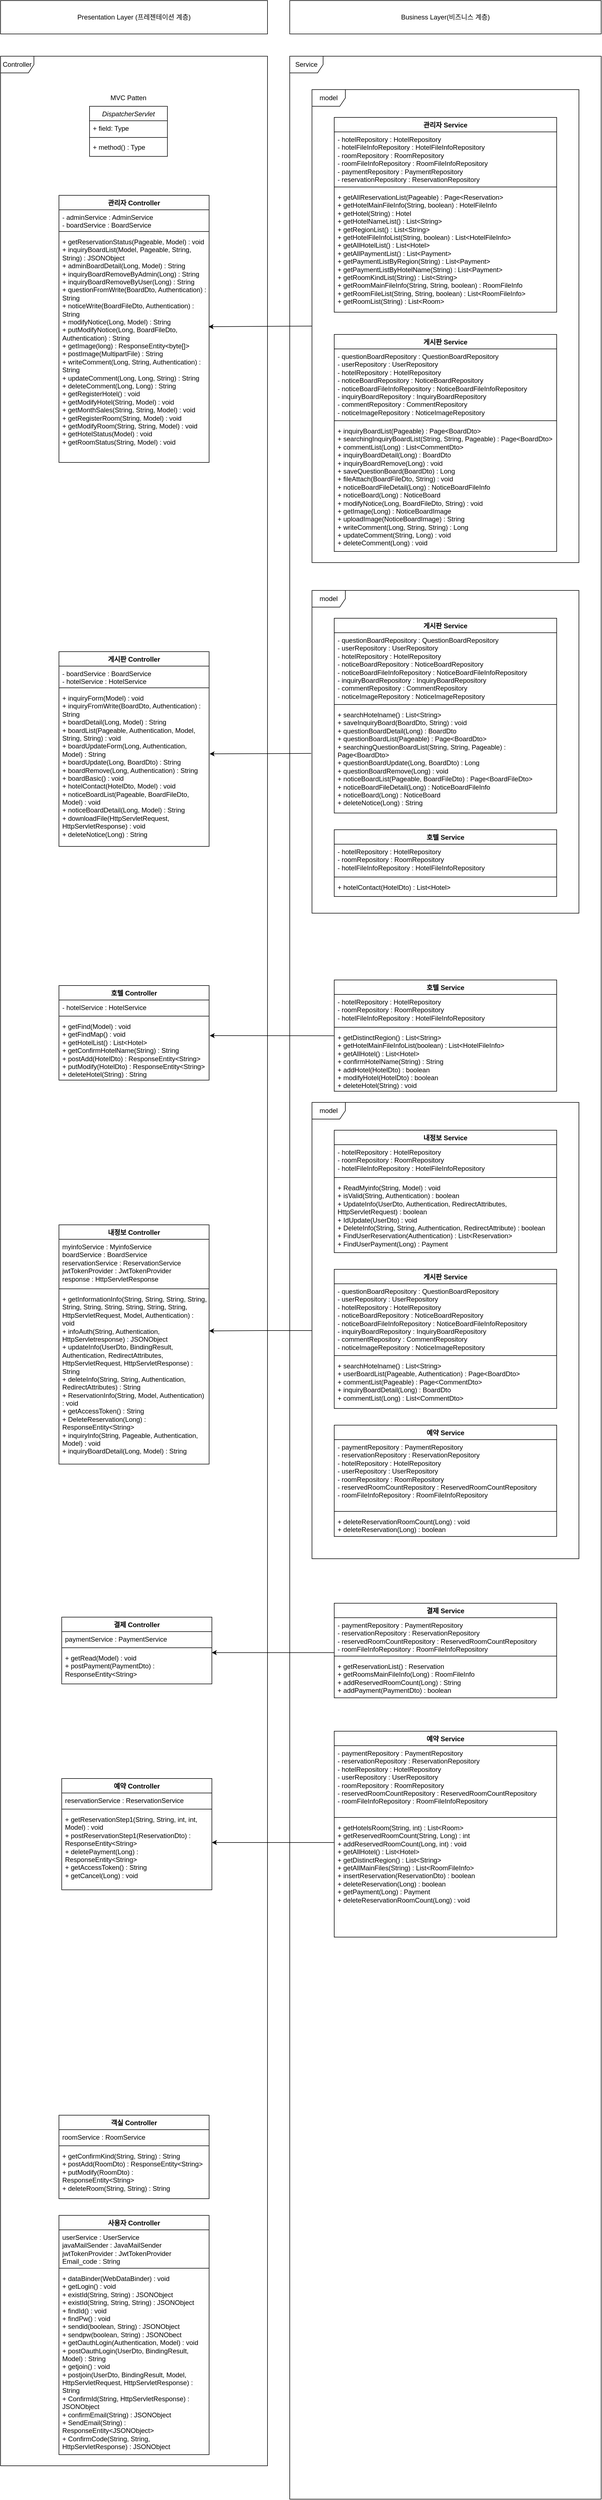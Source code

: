 <mxfile version="24.7.17">
  <diagram id="C5RBs43oDa-KdzZeNtuy" name="Page-1">
    <mxGraphModel dx="1366" dy="735" grid="1" gridSize="10" guides="1" tooltips="1" connect="1" arrows="1" fold="1" page="1" pageScale="1" pageWidth="3300" pageHeight="4681" math="0" shadow="0">
      <root>
        <mxCell id="WIyWlLk6GJQsqaUBKTNV-0" />
        <mxCell id="WIyWlLk6GJQsqaUBKTNV-1" parent="WIyWlLk6GJQsqaUBKTNV-0" />
        <mxCell id="zkfFHV4jXpPFQw0GAbJ--0" value="DispatcherServlet" style="swimlane;fontStyle=2;align=center;verticalAlign=top;childLayout=stackLayout;horizontal=1;startSize=26;horizontalStack=0;resizeParent=1;resizeLast=0;collapsible=1;marginBottom=0;rounded=0;shadow=0;strokeWidth=1;" parent="WIyWlLk6GJQsqaUBKTNV-1" vertex="1">
          <mxGeometry x="200" y="230" width="140" height="90" as="geometry">
            <mxRectangle x="220" y="120" width="160" height="26" as="alternateBounds" />
          </mxGeometry>
        </mxCell>
        <mxCell id="zkfFHV4jXpPFQw0GAbJ--1" value="+ field: Type" style="text;align=left;verticalAlign=top;spacingLeft=4;spacingRight=4;overflow=hidden;rotatable=0;points=[[0,0.5],[1,0.5]];portConstraint=eastwest;" parent="zkfFHV4jXpPFQw0GAbJ--0" vertex="1">
          <mxGeometry y="26" width="140" height="26" as="geometry" />
        </mxCell>
        <mxCell id="zkfFHV4jXpPFQw0GAbJ--4" value="" style="line;html=1;strokeWidth=1;align=left;verticalAlign=middle;spacingTop=-1;spacingLeft=3;spacingRight=3;rotatable=0;labelPosition=right;points=[];portConstraint=eastwest;" parent="zkfFHV4jXpPFQw0GAbJ--0" vertex="1">
          <mxGeometry y="52" width="140" height="8" as="geometry" />
        </mxCell>
        <mxCell id="zkfFHV4jXpPFQw0GAbJ--5" value="+ method() : Type" style="text;align=left;verticalAlign=top;spacingLeft=4;spacingRight=4;overflow=hidden;rotatable=0;points=[[0,0.5],[1,0.5]];portConstraint=eastwest;" parent="zkfFHV4jXpPFQw0GAbJ--0" vertex="1">
          <mxGeometry y="60" width="140" height="26" as="geometry" />
        </mxCell>
        <mxCell id="J04vA8MsYsXbSL1sjRPu-0" value="Presentation Layer (프레젠테이션 계층)" style="rounded=0;whiteSpace=wrap;html=1;" vertex="1" parent="WIyWlLk6GJQsqaUBKTNV-1">
          <mxGeometry x="40" y="40" width="480" height="60" as="geometry" />
        </mxCell>
        <mxCell id="J04vA8MsYsXbSL1sjRPu-1" value="Controller" style="shape=umlFrame;whiteSpace=wrap;html=1;pointerEvents=0;" vertex="1" parent="WIyWlLk6GJQsqaUBKTNV-1">
          <mxGeometry x="40" y="140" width="480" height="4330" as="geometry" />
        </mxCell>
        <mxCell id="J04vA8MsYsXbSL1sjRPu-2" value="관리자 Controller" style="swimlane;fontStyle=1;align=center;verticalAlign=top;childLayout=stackLayout;horizontal=1;startSize=26;horizontalStack=0;resizeParent=1;resizeParentMax=0;resizeLast=0;collapsible=1;marginBottom=0;whiteSpace=wrap;html=1;" vertex="1" parent="WIyWlLk6GJQsqaUBKTNV-1">
          <mxGeometry x="145" y="390" width="270" height="480" as="geometry" />
        </mxCell>
        <mxCell id="J04vA8MsYsXbSL1sjRPu-3" value="- adminService : AdminService&lt;div&gt;- boardService : BoardService&lt;/div&gt;" style="text;strokeColor=none;fillColor=none;align=left;verticalAlign=top;spacingLeft=4;spacingRight=4;overflow=hidden;rotatable=0;points=[[0,0.5],[1,0.5]];portConstraint=eastwest;whiteSpace=wrap;html=1;" vertex="1" parent="J04vA8MsYsXbSL1sjRPu-2">
          <mxGeometry y="26" width="270" height="34" as="geometry" />
        </mxCell>
        <mxCell id="J04vA8MsYsXbSL1sjRPu-4" value="" style="line;strokeWidth=1;fillColor=none;align=left;verticalAlign=middle;spacingTop=-1;spacingLeft=3;spacingRight=3;rotatable=0;labelPosition=right;points=[];portConstraint=eastwest;strokeColor=inherit;" vertex="1" parent="J04vA8MsYsXbSL1sjRPu-2">
          <mxGeometry y="60" width="270" height="10" as="geometry" />
        </mxCell>
        <mxCell id="J04vA8MsYsXbSL1sjRPu-5" value="+ getReservationStatus(Pageable, Model) : void&lt;div&gt;+ inquiryBoardList(Model, Pageable, String, String) : JSONObject&lt;/div&gt;&lt;div&gt;+ adminBoardDetail(Long, Model) : String&lt;/div&gt;&lt;div&gt;+ inquiryBoardRemoveByAdmin(Long) : String&lt;/div&gt;&lt;div&gt;+ inquiryBoardRemoveByUser(Long) : String&lt;/div&gt;&lt;div&gt;+ questionFromWrite(BoardDto, Authentication) : String&lt;/div&gt;&lt;div&gt;+ noticeWrite(BoardFileDto, Authentication) : String&lt;/div&gt;&lt;div&gt;+ modifyNotice(Long, Model) : String&lt;/div&gt;&lt;div&gt;+ putModifyNotice(Long, BoardFileDto, Authentication) : String&lt;/div&gt;&lt;div&gt;+ getImage(long) : ResponseEntity&amp;lt;byte[]&amp;gt;&lt;/div&gt;&lt;div&gt;+ postImage(MultipartFile) : String&lt;/div&gt;&lt;div&gt;+ writeComment(Long, String, Authentication) : String&lt;/div&gt;&lt;div&gt;+ updateComment(Long, Long, String) : String&lt;/div&gt;&lt;div&gt;+ deleteComment(Long, Long) : String&lt;/div&gt;&lt;div&gt;+ getRegisterHotel() : void&lt;/div&gt;&lt;div&gt;+ getModifyHotel(String, Model) : void&lt;/div&gt;&lt;div&gt;+ getMonthSales(String, String, Model) : void&lt;/div&gt;&lt;div&gt;+ getRegisterRoom(String, Model) : void&lt;/div&gt;&lt;div&gt;+ getModifyRoom(String, String, Model) : void&lt;/div&gt;&lt;div&gt;+ getHotelStatus(Model) : void&lt;/div&gt;&lt;div&gt;+ getRoomStatus(String, Model) : void&lt;/div&gt;&lt;div&gt;&lt;br&gt;&lt;/div&gt;&lt;div&gt;&lt;br&gt;&lt;div&gt;&lt;br&gt;&lt;/div&gt;&lt;/div&gt;" style="text;strokeColor=none;fillColor=none;align=left;verticalAlign=top;spacingLeft=4;spacingRight=4;overflow=hidden;rotatable=0;points=[[0,0.5],[1,0.5]];portConstraint=eastwest;whiteSpace=wrap;html=1;" vertex="1" parent="J04vA8MsYsXbSL1sjRPu-2">
          <mxGeometry y="70" width="270" height="410" as="geometry" />
        </mxCell>
        <mxCell id="J04vA8MsYsXbSL1sjRPu-11" value="게시판 Controller" style="swimlane;fontStyle=1;align=center;verticalAlign=top;childLayout=stackLayout;horizontal=1;startSize=26;horizontalStack=0;resizeParent=1;resizeParentMax=0;resizeLast=0;collapsible=1;marginBottom=0;whiteSpace=wrap;html=1;" vertex="1" parent="WIyWlLk6GJQsqaUBKTNV-1">
          <mxGeometry x="145" y="1210" width="270" height="350" as="geometry" />
        </mxCell>
        <mxCell id="J04vA8MsYsXbSL1sjRPu-12" value="&lt;div&gt;- boardService : BoardService&lt;/div&gt;&lt;div&gt;- hotelService : HotelService&lt;/div&gt;" style="text;strokeColor=none;fillColor=none;align=left;verticalAlign=top;spacingLeft=4;spacingRight=4;overflow=hidden;rotatable=0;points=[[0,0.5],[1,0.5]];portConstraint=eastwest;whiteSpace=wrap;html=1;" vertex="1" parent="J04vA8MsYsXbSL1sjRPu-11">
          <mxGeometry y="26" width="270" height="34" as="geometry" />
        </mxCell>
        <mxCell id="J04vA8MsYsXbSL1sjRPu-13" value="" style="line;strokeWidth=1;fillColor=none;align=left;verticalAlign=middle;spacingTop=-1;spacingLeft=3;spacingRight=3;rotatable=0;labelPosition=right;points=[];portConstraint=eastwest;strokeColor=inherit;" vertex="1" parent="J04vA8MsYsXbSL1sjRPu-11">
          <mxGeometry y="60" width="270" height="10" as="geometry" />
        </mxCell>
        <mxCell id="J04vA8MsYsXbSL1sjRPu-14" value="&lt;div&gt;&lt;div&gt;+ inquiryForm(Model) : void&lt;/div&gt;&lt;div&gt;+ inquiryFromWrite(BoardDto, Authentication) : String&lt;/div&gt;&lt;div&gt;+ boardDetail(Long, Model) : String&lt;/div&gt;&lt;div&gt;+ boardList(Pageable, Authentication, Model, String, String) : void&lt;/div&gt;&lt;div&gt;+ boardUpdateForm(Long, Authentication, Model) : String&lt;/div&gt;&lt;div&gt;+ boardUpdate(Long, BoardDto) : String&lt;/div&gt;&lt;div&gt;+ boardRemove(Long, Authentication) : String&lt;/div&gt;&lt;div&gt;+ boardBasic() : void&lt;/div&gt;&lt;div&gt;+ hotelContact(HotelDto, Model) : void&lt;/div&gt;&lt;div&gt;+ noticeBoardList(Pageable, BoardFileDto, Model) : void&lt;/div&gt;&lt;div&gt;+ noticeBoardDetail(Long, Model) : String&lt;/div&gt;&lt;div&gt;+ downloadFile(HttpServletRequest, HttpServletResponse) : void&lt;/div&gt;&lt;div&gt;+ deleteNotice(Long) : String&lt;/div&gt;&lt;/div&gt;" style="text;strokeColor=none;fillColor=none;align=left;verticalAlign=top;spacingLeft=4;spacingRight=4;overflow=hidden;rotatable=0;points=[[0,0.5],[1,0.5]];portConstraint=eastwest;whiteSpace=wrap;html=1;" vertex="1" parent="J04vA8MsYsXbSL1sjRPu-11">
          <mxGeometry y="70" width="270" height="280" as="geometry" />
        </mxCell>
        <mxCell id="J04vA8MsYsXbSL1sjRPu-15" value="호텔 Controller" style="swimlane;fontStyle=1;align=center;verticalAlign=top;childLayout=stackLayout;horizontal=1;startSize=26;horizontalStack=0;resizeParent=1;resizeParentMax=0;resizeLast=0;collapsible=1;marginBottom=0;whiteSpace=wrap;html=1;" vertex="1" parent="WIyWlLk6GJQsqaUBKTNV-1">
          <mxGeometry x="145" y="1810" width="270" height="170" as="geometry" />
        </mxCell>
        <mxCell id="J04vA8MsYsXbSL1sjRPu-16" value="&lt;div&gt;&lt;span style=&quot;background-color: initial;&quot;&gt;- hotelService : HotelService&lt;/span&gt;&lt;br&gt;&lt;/div&gt;" style="text;strokeColor=none;fillColor=none;align=left;verticalAlign=top;spacingLeft=4;spacingRight=4;overflow=hidden;rotatable=0;points=[[0,0.5],[1,0.5]];portConstraint=eastwest;whiteSpace=wrap;html=1;" vertex="1" parent="J04vA8MsYsXbSL1sjRPu-15">
          <mxGeometry y="26" width="270" height="24" as="geometry" />
        </mxCell>
        <mxCell id="J04vA8MsYsXbSL1sjRPu-17" value="" style="line;strokeWidth=1;fillColor=none;align=left;verticalAlign=middle;spacingTop=-1;spacingLeft=3;spacingRight=3;rotatable=0;labelPosition=right;points=[];portConstraint=eastwest;strokeColor=inherit;" vertex="1" parent="J04vA8MsYsXbSL1sjRPu-15">
          <mxGeometry y="50" width="270" height="10" as="geometry" />
        </mxCell>
        <mxCell id="J04vA8MsYsXbSL1sjRPu-18" value="&lt;div&gt;&lt;div&gt;+ getFind(Model) : void&lt;/div&gt;&lt;div&gt;+ getFindMap() : void&lt;/div&gt;&lt;div&gt;+ getHotelList() : List&amp;lt;Hotel&amp;gt;&lt;/div&gt;&lt;div&gt;+ getConfirmHotelName(String) : String&lt;/div&gt;&lt;div&gt;+ postAdd(HotelDto) : ResponseEntity&amp;lt;String&amp;gt;&lt;/div&gt;&lt;div&gt;+ putModify(HotelDto) : ResponseEntity&amp;lt;String&amp;gt;&lt;/div&gt;&lt;div&gt;+ deleteHotel(String) : String&lt;/div&gt;&lt;/div&gt;" style="text;strokeColor=none;fillColor=none;align=left;verticalAlign=top;spacingLeft=4;spacingRight=4;overflow=hidden;rotatable=0;points=[[0,0.5],[1,0.5]];portConstraint=eastwest;whiteSpace=wrap;html=1;" vertex="1" parent="J04vA8MsYsXbSL1sjRPu-15">
          <mxGeometry y="60" width="270" height="110" as="geometry" />
        </mxCell>
        <mxCell id="J04vA8MsYsXbSL1sjRPu-19" value="내정보 Controller" style="swimlane;fontStyle=1;align=center;verticalAlign=top;childLayout=stackLayout;horizontal=1;startSize=26;horizontalStack=0;resizeParent=1;resizeParentMax=0;resizeLast=0;collapsible=1;marginBottom=0;whiteSpace=wrap;html=1;" vertex="1" parent="WIyWlLk6GJQsqaUBKTNV-1">
          <mxGeometry x="145" y="2240" width="270" height="430" as="geometry" />
        </mxCell>
        <mxCell id="J04vA8MsYsXbSL1sjRPu-20" value="&lt;div&gt;myinfoService : MyinfoService&lt;/div&gt;&lt;div&gt;boardService : BoardService&lt;/div&gt;&lt;div&gt;reservationService : ReservationService&lt;/div&gt;&lt;div&gt;jwtTokenProvider : JwtTokenProvider&lt;/div&gt;&lt;div&gt;response : HttpServletResponse&lt;/div&gt;" style="text;strokeColor=none;fillColor=none;align=left;verticalAlign=top;spacingLeft=4;spacingRight=4;overflow=hidden;rotatable=0;points=[[0,0.5],[1,0.5]];portConstraint=eastwest;whiteSpace=wrap;html=1;" vertex="1" parent="J04vA8MsYsXbSL1sjRPu-19">
          <mxGeometry y="26" width="270" height="84" as="geometry" />
        </mxCell>
        <mxCell id="J04vA8MsYsXbSL1sjRPu-21" value="" style="line;strokeWidth=1;fillColor=none;align=left;verticalAlign=middle;spacingTop=-1;spacingLeft=3;spacingRight=3;rotatable=0;labelPosition=right;points=[];portConstraint=eastwest;strokeColor=inherit;" vertex="1" parent="J04vA8MsYsXbSL1sjRPu-19">
          <mxGeometry y="110" width="270" height="10" as="geometry" />
        </mxCell>
        <mxCell id="J04vA8MsYsXbSL1sjRPu-22" value="&lt;div&gt;&lt;div&gt;+ getInformationInfo(String, String, String, String, String, String, String, String, String, String, HttpServletRequest, Model, Authentication) : void&lt;/div&gt;&lt;div&gt;+ infoAuth(String, Authentication, HttpServletresponse) : JSONObject&lt;/div&gt;&lt;div&gt;+ updateInfo(UserDto, BindingResult, Authentication, RedirectAttributes, HttpServletRequest, HttpServletResponse) : String&lt;/div&gt;&lt;div&gt;+ deleteInfo(String, String, Authentication, RedirectAttributes) : String&lt;/div&gt;&lt;div&gt;+ ReservationInfo(String, Model, Authentication) : void&lt;/div&gt;&lt;div&gt;+ getAccessToken() : String&lt;/div&gt;&lt;div&gt;+ DeleteReservation(Long) : ResponseEntity&amp;lt;String&amp;gt;&lt;/div&gt;&lt;div&gt;+ inquiryInfo(String, Pageable, Authentication, Model) : void&lt;/div&gt;&lt;div&gt;+ inquiryBoardDetail(Long, Model) : String&lt;/div&gt;&lt;/div&gt;" style="text;strokeColor=none;fillColor=none;align=left;verticalAlign=top;spacingLeft=4;spacingRight=4;overflow=hidden;rotatable=0;points=[[0,0.5],[1,0.5]];portConstraint=eastwest;whiteSpace=wrap;html=1;" vertex="1" parent="J04vA8MsYsXbSL1sjRPu-19">
          <mxGeometry y="120" width="270" height="310" as="geometry" />
        </mxCell>
        <mxCell id="J04vA8MsYsXbSL1sjRPu-23" value="결제 Controller" style="swimlane;fontStyle=1;align=center;verticalAlign=top;childLayout=stackLayout;horizontal=1;startSize=26;horizontalStack=0;resizeParent=1;resizeParentMax=0;resizeLast=0;collapsible=1;marginBottom=0;whiteSpace=wrap;html=1;" vertex="1" parent="WIyWlLk6GJQsqaUBKTNV-1">
          <mxGeometry x="150" y="2945" width="270" height="120" as="geometry" />
        </mxCell>
        <mxCell id="J04vA8MsYsXbSL1sjRPu-24" value="&lt;div&gt;paymentService : PaymentService&lt;/div&gt;" style="text;strokeColor=none;fillColor=none;align=left;verticalAlign=top;spacingLeft=4;spacingRight=4;overflow=hidden;rotatable=0;points=[[0,0.5],[1,0.5]];portConstraint=eastwest;whiteSpace=wrap;html=1;" vertex="1" parent="J04vA8MsYsXbSL1sjRPu-23">
          <mxGeometry y="26" width="270" height="24" as="geometry" />
        </mxCell>
        <mxCell id="J04vA8MsYsXbSL1sjRPu-25" value="" style="line;strokeWidth=1;fillColor=none;align=left;verticalAlign=middle;spacingTop=-1;spacingLeft=3;spacingRight=3;rotatable=0;labelPosition=right;points=[];portConstraint=eastwest;strokeColor=inherit;" vertex="1" parent="J04vA8MsYsXbSL1sjRPu-23">
          <mxGeometry y="50" width="270" height="10" as="geometry" />
        </mxCell>
        <mxCell id="J04vA8MsYsXbSL1sjRPu-26" value="+ getRead(Model) : void&lt;div&gt;+ postPayment(PaymentDto) : ResponseEntity&amp;lt;String&amp;gt;&lt;/div&gt;" style="text;strokeColor=none;fillColor=none;align=left;verticalAlign=top;spacingLeft=4;spacingRight=4;overflow=hidden;rotatable=0;points=[[0,0.5],[1,0.5]];portConstraint=eastwest;whiteSpace=wrap;html=1;" vertex="1" parent="J04vA8MsYsXbSL1sjRPu-23">
          <mxGeometry y="60" width="270" height="60" as="geometry" />
        </mxCell>
        <mxCell id="J04vA8MsYsXbSL1sjRPu-27" value="예약 Controller" style="swimlane;fontStyle=1;align=center;verticalAlign=top;childLayout=stackLayout;horizontal=1;startSize=26;horizontalStack=0;resizeParent=1;resizeParentMax=0;resizeLast=0;collapsible=1;marginBottom=0;whiteSpace=wrap;html=1;" vertex="1" parent="WIyWlLk6GJQsqaUBKTNV-1">
          <mxGeometry x="150" y="3235" width="270" height="200" as="geometry" />
        </mxCell>
        <mxCell id="J04vA8MsYsXbSL1sjRPu-28" value="&lt;div&gt;reservationService : ReservationService&lt;/div&gt;" style="text;strokeColor=none;fillColor=none;align=left;verticalAlign=top;spacingLeft=4;spacingRight=4;overflow=hidden;rotatable=0;points=[[0,0.5],[1,0.5]];portConstraint=eastwest;whiteSpace=wrap;html=1;" vertex="1" parent="J04vA8MsYsXbSL1sjRPu-27">
          <mxGeometry y="26" width="270" height="24" as="geometry" />
        </mxCell>
        <mxCell id="J04vA8MsYsXbSL1sjRPu-29" value="" style="line;strokeWidth=1;fillColor=none;align=left;verticalAlign=middle;spacingTop=-1;spacingLeft=3;spacingRight=3;rotatable=0;labelPosition=right;points=[];portConstraint=eastwest;strokeColor=inherit;" vertex="1" parent="J04vA8MsYsXbSL1sjRPu-27">
          <mxGeometry y="50" width="270" height="10" as="geometry" />
        </mxCell>
        <mxCell id="J04vA8MsYsXbSL1sjRPu-30" value="+ getReservationStep1(String, String, int, int, Model) : void&lt;div&gt;+ postReservationStep1(ReservationDto) : ResponseEntity&amp;lt;String&amp;gt;&lt;/div&gt;&lt;div&gt;+ deletePayment(Long) : ResponseEntity&amp;lt;String&amp;gt;&lt;/div&gt;&lt;div&gt;+ getAccessToken() : String&lt;/div&gt;&lt;div&gt;+ getCancel(Long) : void&lt;/div&gt;" style="text;strokeColor=none;fillColor=none;align=left;verticalAlign=top;spacingLeft=4;spacingRight=4;overflow=hidden;rotatable=0;points=[[0,0.5],[1,0.5]];portConstraint=eastwest;whiteSpace=wrap;html=1;" vertex="1" parent="J04vA8MsYsXbSL1sjRPu-27">
          <mxGeometry y="60" width="270" height="140" as="geometry" />
        </mxCell>
        <mxCell id="J04vA8MsYsXbSL1sjRPu-31" value="객실 Controller" style="swimlane;fontStyle=1;align=center;verticalAlign=top;childLayout=stackLayout;horizontal=1;startSize=26;horizontalStack=0;resizeParent=1;resizeParentMax=0;resizeLast=0;collapsible=1;marginBottom=0;whiteSpace=wrap;html=1;" vertex="1" parent="WIyWlLk6GJQsqaUBKTNV-1">
          <mxGeometry x="145" y="3840" width="270" height="150" as="geometry" />
        </mxCell>
        <mxCell id="J04vA8MsYsXbSL1sjRPu-32" value="&lt;div&gt;roomService : RoomService&lt;/div&gt;" style="text;strokeColor=none;fillColor=none;align=left;verticalAlign=top;spacingLeft=4;spacingRight=4;overflow=hidden;rotatable=0;points=[[0,0.5],[1,0.5]];portConstraint=eastwest;whiteSpace=wrap;html=1;" vertex="1" parent="J04vA8MsYsXbSL1sjRPu-31">
          <mxGeometry y="26" width="270" height="24" as="geometry" />
        </mxCell>
        <mxCell id="J04vA8MsYsXbSL1sjRPu-33" value="" style="line;strokeWidth=1;fillColor=none;align=left;verticalAlign=middle;spacingTop=-1;spacingLeft=3;spacingRight=3;rotatable=0;labelPosition=right;points=[];portConstraint=eastwest;strokeColor=inherit;" vertex="1" parent="J04vA8MsYsXbSL1sjRPu-31">
          <mxGeometry y="50" width="270" height="10" as="geometry" />
        </mxCell>
        <mxCell id="J04vA8MsYsXbSL1sjRPu-34" value="+ getConfirmKind(String, String) : String&lt;div&gt;+ postAdd(RoomDto) : ResponseEntity&amp;lt;String&amp;gt;&lt;/div&gt;&lt;div&gt;+ putModify(RoomDto) : ResponseEntity&amp;lt;String&amp;gt;&lt;/div&gt;&lt;div&gt;+ deleteRoom(String, String) : String&lt;/div&gt;&lt;div&gt;&lt;br&gt;&lt;/div&gt;" style="text;strokeColor=none;fillColor=none;align=left;verticalAlign=top;spacingLeft=4;spacingRight=4;overflow=hidden;rotatable=0;points=[[0,0.5],[1,0.5]];portConstraint=eastwest;whiteSpace=wrap;html=1;" vertex="1" parent="J04vA8MsYsXbSL1sjRPu-31">
          <mxGeometry y="60" width="270" height="90" as="geometry" />
        </mxCell>
        <mxCell id="J04vA8MsYsXbSL1sjRPu-35" value="사용자 Controller" style="swimlane;fontStyle=1;align=center;verticalAlign=top;childLayout=stackLayout;horizontal=1;startSize=26;horizontalStack=0;resizeParent=1;resizeParentMax=0;resizeLast=0;collapsible=1;marginBottom=0;whiteSpace=wrap;html=1;" vertex="1" parent="WIyWlLk6GJQsqaUBKTNV-1">
          <mxGeometry x="145" y="4020" width="270" height="430" as="geometry" />
        </mxCell>
        <mxCell id="J04vA8MsYsXbSL1sjRPu-36" value="&lt;div&gt;userService : UserService&lt;/div&gt;&lt;div&gt;javaMailSender : JavaMailSender&lt;/div&gt;&lt;div&gt;jwtTokenProvider : JwtTokenProvider&lt;/div&gt;&lt;div&gt;Email_code : String&lt;/div&gt;" style="text;strokeColor=none;fillColor=none;align=left;verticalAlign=top;spacingLeft=4;spacingRight=4;overflow=hidden;rotatable=0;points=[[0,0.5],[1,0.5]];portConstraint=eastwest;whiteSpace=wrap;html=1;" vertex="1" parent="J04vA8MsYsXbSL1sjRPu-35">
          <mxGeometry y="26" width="270" height="64" as="geometry" />
        </mxCell>
        <mxCell id="J04vA8MsYsXbSL1sjRPu-37" value="" style="line;strokeWidth=1;fillColor=none;align=left;verticalAlign=middle;spacingTop=-1;spacingLeft=3;spacingRight=3;rotatable=0;labelPosition=right;points=[];portConstraint=eastwest;strokeColor=inherit;" vertex="1" parent="J04vA8MsYsXbSL1sjRPu-35">
          <mxGeometry y="90" width="270" height="10" as="geometry" />
        </mxCell>
        <mxCell id="J04vA8MsYsXbSL1sjRPu-38" value="&lt;div&gt;+ dataBinder(WebDataBinder) : void&lt;/div&gt;&lt;div&gt;+ getLogin() : void&lt;/div&gt;&lt;div&gt;+ existId(String, String) : JSONObject&lt;/div&gt;&lt;div&gt;+ existId(String, String, String) : JSONObject&lt;/div&gt;&lt;div&gt;+ findId() : void&lt;/div&gt;&lt;div&gt;+ findPw() : void&lt;/div&gt;&lt;div&gt;+ sendid(boolean, String) : JSONObject&lt;/div&gt;&lt;div&gt;+ sendpw(boolean, String) : JSONObect&lt;/div&gt;&lt;div&gt;+ getOauthLogin(Authentication, Model) : void&lt;/div&gt;&lt;div&gt;+ postOauthLogin(UserDto, BindingResult, Model) : String&lt;/div&gt;&lt;div&gt;+ getjoin() : void&lt;/div&gt;&lt;div&gt;+ postjoin(UserDto, BindingResult, Model, HttpServletRequest, HttpServletResponse) : String&lt;/div&gt;&lt;div&gt;+ ConfirmId(String, HttpServletResponse) : JSONObject&lt;/div&gt;&lt;div&gt;+ confirmEmail(String) : JSONObject&lt;/div&gt;&lt;div&gt;+ SendEmail(String) : ResponseEntity&amp;lt;JSONObject&amp;gt;&lt;/div&gt;&lt;div&gt;+ ConfirmCode(String, String, HttpServletResponse) : JSONObject&lt;/div&gt;" style="text;strokeColor=none;fillColor=none;align=left;verticalAlign=top;spacingLeft=4;spacingRight=4;overflow=hidden;rotatable=0;points=[[0,0.5],[1,0.5]];portConstraint=eastwest;whiteSpace=wrap;html=1;" vertex="1" parent="J04vA8MsYsXbSL1sjRPu-35">
          <mxGeometry y="100" width="270" height="330" as="geometry" />
        </mxCell>
        <mxCell id="J04vA8MsYsXbSL1sjRPu-39" value="MVC Patten" style="text;html=1;align=center;verticalAlign=middle;whiteSpace=wrap;rounded=0;" vertex="1" parent="WIyWlLk6GJQsqaUBKTNV-1">
          <mxGeometry x="235" y="200" width="70" height="30" as="geometry" />
        </mxCell>
        <mxCell id="J04vA8MsYsXbSL1sjRPu-43" value="Business Layer(비즈니스 계층)" style="rounded=0;whiteSpace=wrap;html=1;" vertex="1" parent="WIyWlLk6GJQsqaUBKTNV-1">
          <mxGeometry x="560" y="40" width="560" height="60" as="geometry" />
        </mxCell>
        <mxCell id="J04vA8MsYsXbSL1sjRPu-44" value="Service" style="shape=umlFrame;whiteSpace=wrap;html=1;pointerEvents=0;" vertex="1" parent="WIyWlLk6GJQsqaUBKTNV-1">
          <mxGeometry x="560" y="140" width="560" height="4390" as="geometry" />
        </mxCell>
        <mxCell id="J04vA8MsYsXbSL1sjRPu-45" value="관리자 Service" style="swimlane;fontStyle=1;align=center;verticalAlign=top;childLayout=stackLayout;horizontal=1;startSize=26;horizontalStack=0;resizeParent=1;resizeParentMax=0;resizeLast=0;collapsible=1;marginBottom=0;whiteSpace=wrap;html=1;" vertex="1" parent="WIyWlLk6GJQsqaUBKTNV-1">
          <mxGeometry x="640" y="250" width="400" height="350" as="geometry" />
        </mxCell>
        <mxCell id="J04vA8MsYsXbSL1sjRPu-46" value="- hotelRepository : HotelRepository&lt;div&gt;- hotelFileInfoRepository : HotelFileInfoRepository&lt;/div&gt;&lt;div&gt;- roomRepository : RoomRepository&lt;/div&gt;&lt;div&gt;- roomFileInfoRepository :&amp;nbsp;&lt;span style=&quot;background-color: initial;&quot;&gt;RoomFileInfoRepository&lt;/span&gt;&lt;/div&gt;&lt;div&gt;&lt;span style=&quot;background-color: initial;&quot;&gt;- paymentRepository : P&lt;/span&gt;&lt;span style=&quot;background-color: initial;&quot;&gt;aymentRepository&lt;/span&gt;&lt;/div&gt;&lt;div&gt;&lt;span style=&quot;background-color: initial;&quot;&gt;- reservationRepository : ReservationRepository&lt;/span&gt;&lt;/div&gt;" style="text;strokeColor=none;fillColor=none;align=left;verticalAlign=top;spacingLeft=4;spacingRight=4;overflow=hidden;rotatable=0;points=[[0,0.5],[1,0.5]];portConstraint=eastwest;whiteSpace=wrap;html=1;" vertex="1" parent="J04vA8MsYsXbSL1sjRPu-45">
          <mxGeometry y="26" width="400" height="94" as="geometry" />
        </mxCell>
        <mxCell id="J04vA8MsYsXbSL1sjRPu-47" value="" style="line;strokeWidth=1;fillColor=none;align=left;verticalAlign=middle;spacingTop=-1;spacingLeft=3;spacingRight=3;rotatable=0;labelPosition=right;points=[];portConstraint=eastwest;strokeColor=inherit;" vertex="1" parent="J04vA8MsYsXbSL1sjRPu-45">
          <mxGeometry y="120" width="400" height="10" as="geometry" />
        </mxCell>
        <mxCell id="J04vA8MsYsXbSL1sjRPu-48" value="+ getAllReservationList(Pageable) : Page&amp;lt;Reservation&amp;gt;&lt;div&gt;+ getHotelMainFileInfo(String, boolean) : HotelFileInfo&lt;/div&gt;&lt;div&gt;+ getHotel(String) : Hotel&lt;/div&gt;&lt;div&gt;+ getHotelNameList() : List&amp;lt;String&amp;gt;&lt;/div&gt;&lt;div&gt;+ getRegionList() : List&amp;lt;String&amp;gt;&lt;/div&gt;&lt;div&gt;+ getHotelFileInfoList(String, boolean) : List&amp;lt;HotelFileInfo&amp;gt;&lt;/div&gt;&lt;div&gt;+&amp;nbsp;getAllHotelList() : List&amp;lt;Hotel&amp;gt;&lt;/div&gt;&lt;div&gt;+&amp;nbsp;getAllPaymentList() : List&amp;lt;Payment&amp;gt;&lt;/div&gt;&lt;div&gt;+&amp;nbsp;getPaymentListByRegion(String) : List&amp;lt;Payment&amp;gt;&lt;/div&gt;&lt;div&gt;+&amp;nbsp;getPaymentListByHotelName(String) : List&amp;lt;Payment&amp;gt;&lt;/div&gt;&lt;div&gt;+&amp;nbsp;getRoomKindList(String) : List&amp;lt;String&amp;gt;&lt;/div&gt;&lt;div&gt;+&amp;nbsp;getRoomMainFileInfo(String, String, boolean) : RoomFileInfo&lt;/div&gt;&lt;div&gt;+&amp;nbsp;getRoomFileList(String, String, boolean) : List&amp;lt;RoomFileInfo&amp;gt;&lt;/div&gt;&lt;div&gt;+&amp;nbsp;getRoomList(String) : List&amp;lt;Room&amp;gt;&lt;/div&gt;" style="text;strokeColor=none;fillColor=none;align=left;verticalAlign=top;spacingLeft=4;spacingRight=4;overflow=hidden;rotatable=0;points=[[0,0.5],[1,0.5]];portConstraint=eastwest;whiteSpace=wrap;html=1;" vertex="1" parent="J04vA8MsYsXbSL1sjRPu-45">
          <mxGeometry y="130" width="400" height="220" as="geometry" />
        </mxCell>
        <mxCell id="J04vA8MsYsXbSL1sjRPu-49" value="게시판 Service" style="swimlane;fontStyle=1;align=center;verticalAlign=top;childLayout=stackLayout;horizontal=1;startSize=26;horizontalStack=0;resizeParent=1;resizeParentMax=0;resizeLast=0;collapsible=1;marginBottom=0;whiteSpace=wrap;html=1;" vertex="1" parent="WIyWlLk6GJQsqaUBKTNV-1">
          <mxGeometry x="640" y="640" width="400" height="390" as="geometry" />
        </mxCell>
        <mxCell id="J04vA8MsYsXbSL1sjRPu-50" value="- questionBoardRepository : QuestionBoardRepository&lt;div&gt;- userRepository : UserRepository&lt;/div&gt;&lt;div&gt;- hotelRepository : HotelRepository&lt;/div&gt;&lt;div&gt;- noticeBoardRepository : NoticeBoardRepository&lt;/div&gt;&lt;div&gt;- noticeBoardFileInfoRepository : N&lt;span style=&quot;background-color: initial;&quot;&gt;oticeBoardFileInfoRepository&lt;/span&gt;&lt;/div&gt;&lt;div&gt;&lt;span style=&quot;background-color: initial;&quot;&gt;- inquiryBoardRepository : InquiryBoardRepository&lt;/span&gt;&lt;/div&gt;&lt;div&gt;&lt;span style=&quot;background-color: initial;&quot;&gt;- commentRepository : CommentRepository&lt;/span&gt;&lt;/div&gt;&lt;div&gt;&lt;span style=&quot;background-color: initial;&quot;&gt;- noticeImageRepository : NoticeImageRepository&lt;/span&gt;&lt;/div&gt;" style="text;strokeColor=none;fillColor=none;align=left;verticalAlign=top;spacingLeft=4;spacingRight=4;overflow=hidden;rotatable=0;points=[[0,0.5],[1,0.5]];portConstraint=eastwest;whiteSpace=wrap;html=1;" vertex="1" parent="J04vA8MsYsXbSL1sjRPu-49">
          <mxGeometry y="26" width="400" height="124" as="geometry" />
        </mxCell>
        <mxCell id="J04vA8MsYsXbSL1sjRPu-51" value="" style="line;strokeWidth=1;fillColor=none;align=left;verticalAlign=middle;spacingTop=-1;spacingLeft=3;spacingRight=3;rotatable=0;labelPosition=right;points=[];portConstraint=eastwest;strokeColor=inherit;" vertex="1" parent="J04vA8MsYsXbSL1sjRPu-49">
          <mxGeometry y="150" width="400" height="10" as="geometry" />
        </mxCell>
        <mxCell id="J04vA8MsYsXbSL1sjRPu-52" value="+&amp;nbsp;inquiryBoardList(Pageable) : Page&amp;lt;BoardDto&amp;gt;&lt;div&gt;+&amp;nbsp;searchingInquiryBoardList(String, String, Pageable) : Page&amp;lt;BoardDto&amp;gt;&lt;/div&gt;&lt;div&gt;+&amp;nbsp;commentList(Long) : List&amp;lt;CommentDto&amp;gt;&lt;/div&gt;&lt;div&gt;+&amp;nbsp;inquiryBoardDetail(Long) : BoardDto&lt;/div&gt;&lt;div&gt;+&amp;nbsp;inquiryBoardRemove(Long) : void&lt;/div&gt;&lt;div&gt;+&amp;nbsp;saveQuestionBoard(BoardDto) : Long&lt;/div&gt;&lt;div&gt;+&amp;nbsp;fileAttach(BoardFileDto, String) : void&lt;/div&gt;&lt;div&gt;+&amp;nbsp;noticeBoardFileDetail(Long) : NoticeBoardFileInfo&lt;/div&gt;&lt;div&gt;+&amp;nbsp;noticeBoard(Long) : NoticeBoard&lt;/div&gt;&lt;div&gt;+&amp;nbsp;modifyNotice(Long, BoardFileDto, String) : void&lt;/div&gt;&lt;div&gt;+&amp;nbsp;getImage(Long) : NoticeBoardImage&lt;/div&gt;&lt;div&gt;+&amp;nbsp;uploadImage(NoticeBoardImage) : String&lt;/div&gt;&lt;div&gt;+&amp;nbsp;writeComment(Long, String, String) : Long&lt;/div&gt;&lt;div&gt;+&amp;nbsp;updateComment(String, Long) : void&lt;/div&gt;&lt;div&gt;+&amp;nbsp;deleteComment(Long) : void&lt;/div&gt;&lt;div&gt;&lt;br&gt;&lt;/div&gt;&lt;div&gt;&lt;br&gt;&lt;/div&gt;&lt;div&gt;&lt;br&gt;&lt;/div&gt;&lt;div&gt;&lt;br&gt;&lt;/div&gt;&lt;div&gt;&lt;br&gt;&lt;/div&gt;" style="text;strokeColor=none;fillColor=none;align=left;verticalAlign=top;spacingLeft=4;spacingRight=4;overflow=hidden;rotatable=0;points=[[0,0.5],[1,0.5]];portConstraint=eastwest;whiteSpace=wrap;html=1;" vertex="1" parent="J04vA8MsYsXbSL1sjRPu-49">
          <mxGeometry y="160" width="400" height="230" as="geometry" />
        </mxCell>
        <mxCell id="J04vA8MsYsXbSL1sjRPu-53" value="model" style="shape=umlFrame;whiteSpace=wrap;html=1;pointerEvents=0;" vertex="1" parent="WIyWlLk6GJQsqaUBKTNV-1">
          <mxGeometry x="600" y="200" width="480" height="850" as="geometry" />
        </mxCell>
        <mxCell id="J04vA8MsYsXbSL1sjRPu-54" value="" style="endArrow=classic;html=1;rounded=0;exitX=-0.001;exitY=0.5;exitDx=0;exitDy=0;exitPerimeter=0;entryX=0.996;entryY=0.405;entryDx=0;entryDy=0;entryPerimeter=0;" edge="1" parent="WIyWlLk6GJQsqaUBKTNV-1" source="J04vA8MsYsXbSL1sjRPu-53" target="J04vA8MsYsXbSL1sjRPu-5">
          <mxGeometry width="50" height="50" relative="1" as="geometry">
            <mxPoint x="500" y="680" as="sourcePoint" />
            <mxPoint x="420" y="626" as="targetPoint" />
          </mxGeometry>
        </mxCell>
        <mxCell id="J04vA8MsYsXbSL1sjRPu-55" value="model" style="shape=umlFrame;whiteSpace=wrap;html=1;pointerEvents=0;" vertex="1" parent="WIyWlLk6GJQsqaUBKTNV-1">
          <mxGeometry x="600" y="1100" width="480" height="580" as="geometry" />
        </mxCell>
        <mxCell id="J04vA8MsYsXbSL1sjRPu-56" value="게시판 Service" style="swimlane;fontStyle=1;align=center;verticalAlign=top;childLayout=stackLayout;horizontal=1;startSize=26;horizontalStack=0;resizeParent=1;resizeParentMax=0;resizeLast=0;collapsible=1;marginBottom=0;whiteSpace=wrap;html=1;" vertex="1" parent="WIyWlLk6GJQsqaUBKTNV-1">
          <mxGeometry x="640" y="1150" width="400" height="350" as="geometry" />
        </mxCell>
        <mxCell id="J04vA8MsYsXbSL1sjRPu-57" value="- questionBoardRepository : QuestionBoardRepository&lt;div&gt;- userRepository : UserRepository&lt;/div&gt;&lt;div&gt;- hotelRepository : HotelRepository&lt;/div&gt;&lt;div&gt;- noticeBoardRepository : NoticeBoardRepository&lt;/div&gt;&lt;div&gt;- noticeBoardFileInfoRepository : N&lt;span style=&quot;background-color: initial;&quot;&gt;oticeBoardFileInfoRepository&lt;/span&gt;&lt;/div&gt;&lt;div&gt;&lt;span style=&quot;background-color: initial;&quot;&gt;- inquiryBoardRepository : InquiryBoardRepository&lt;/span&gt;&lt;/div&gt;&lt;div&gt;&lt;span style=&quot;background-color: initial;&quot;&gt;- commentRepository : CommentRepository&lt;/span&gt;&lt;/div&gt;&lt;div&gt;&lt;span style=&quot;background-color: initial;&quot;&gt;- noticeImageRepository : NoticeImageRepository&lt;/span&gt;&lt;/div&gt;" style="text;strokeColor=none;fillColor=none;align=left;verticalAlign=top;spacingLeft=4;spacingRight=4;overflow=hidden;rotatable=0;points=[[0,0.5],[1,0.5]];portConstraint=eastwest;whiteSpace=wrap;html=1;" vertex="1" parent="J04vA8MsYsXbSL1sjRPu-56">
          <mxGeometry y="26" width="400" height="124" as="geometry" />
        </mxCell>
        <mxCell id="J04vA8MsYsXbSL1sjRPu-58" value="" style="line;strokeWidth=1;fillColor=none;align=left;verticalAlign=middle;spacingTop=-1;spacingLeft=3;spacingRight=3;rotatable=0;labelPosition=right;points=[];portConstraint=eastwest;strokeColor=inherit;" vertex="1" parent="J04vA8MsYsXbSL1sjRPu-56">
          <mxGeometry y="150" width="400" height="10" as="geometry" />
        </mxCell>
        <mxCell id="J04vA8MsYsXbSL1sjRPu-59" value="&lt;div&gt;+&amp;nbsp;searchHotelname() : List&amp;lt;String&amp;gt;&lt;/div&gt;&lt;div&gt;+&amp;nbsp;saveInquiryBoard(BoardDto, String) : void&lt;/div&gt;&lt;div&gt;+&amp;nbsp;questionBoardDetail(Long) : BoardDto&lt;/div&gt;&lt;div&gt;+&amp;nbsp;questionBoardList(Pageable) : Page&amp;lt;BoardDto&amp;gt;&lt;/div&gt;&lt;div&gt;+&amp;nbsp;searchingQuestionBoardList(String, String, Pageable) : Page&amp;lt;BoardDto&amp;gt;&lt;/div&gt;&lt;div&gt;+&amp;nbsp;questionBoardUpdate(Long, BoardDto) : Long&lt;/div&gt;&lt;div&gt;+&amp;nbsp;questionBoardRemove(Long) : void&lt;/div&gt;&lt;div&gt;+&amp;nbsp;noticeBoardList(Pageable, BoardFileDto) : Page&amp;lt;BoardFileDto&amp;gt;&lt;/div&gt;&lt;div&gt;+&amp;nbsp;noticeBoardFileDetail(Long) : NoticeBoardFileInfo&lt;br&gt;&lt;/div&gt;&lt;div&gt;+ noticeBoard(Long) : NoticeBoard&lt;br&gt;&lt;/div&gt;&lt;div&gt;+&amp;nbsp;deleteNotice(Long) : String&lt;/div&gt;&lt;div&gt;&lt;div&gt;&lt;br&gt;&lt;/div&gt;&lt;div&gt;&lt;br&gt;&lt;/div&gt;&lt;div&gt;&lt;br&gt;&lt;/div&gt;&lt;div&gt;&lt;br&gt;&lt;/div&gt;&lt;div&gt;&lt;br&gt;&lt;/div&gt;&lt;/div&gt;" style="text;strokeColor=none;fillColor=none;align=left;verticalAlign=top;spacingLeft=4;spacingRight=4;overflow=hidden;rotatable=0;points=[[0,0.5],[1,0.5]];portConstraint=eastwest;whiteSpace=wrap;html=1;" vertex="1" parent="J04vA8MsYsXbSL1sjRPu-56">
          <mxGeometry y="160" width="400" height="190" as="geometry" />
        </mxCell>
        <mxCell id="J04vA8MsYsXbSL1sjRPu-60" value="호텔 Service" style="swimlane;fontStyle=1;align=center;verticalAlign=top;childLayout=stackLayout;horizontal=1;startSize=26;horizontalStack=0;resizeParent=1;resizeParentMax=0;resizeLast=0;collapsible=1;marginBottom=0;whiteSpace=wrap;html=1;" vertex="1" parent="WIyWlLk6GJQsqaUBKTNV-1">
          <mxGeometry x="640" y="1530" width="400" height="120" as="geometry" />
        </mxCell>
        <mxCell id="J04vA8MsYsXbSL1sjRPu-61" value="- hotelRepository : HotelRepository&lt;br&gt;&lt;div&gt;- roomRepository : RoomRepository&lt;/div&gt;&lt;div&gt;- hotelFileInfoRepository : HotelFileInfoRepository&lt;/div&gt;" style="text;strokeColor=none;fillColor=none;align=left;verticalAlign=top;spacingLeft=4;spacingRight=4;overflow=hidden;rotatable=0;points=[[0,0.5],[1,0.5]];portConstraint=eastwest;whiteSpace=wrap;html=1;" vertex="1" parent="J04vA8MsYsXbSL1sjRPu-60">
          <mxGeometry y="26" width="400" height="54" as="geometry" />
        </mxCell>
        <mxCell id="J04vA8MsYsXbSL1sjRPu-62" value="" style="line;strokeWidth=1;fillColor=none;align=left;verticalAlign=middle;spacingTop=-1;spacingLeft=3;spacingRight=3;rotatable=0;labelPosition=right;points=[];portConstraint=eastwest;strokeColor=inherit;" vertex="1" parent="J04vA8MsYsXbSL1sjRPu-60">
          <mxGeometry y="80" width="400" height="10" as="geometry" />
        </mxCell>
        <mxCell id="J04vA8MsYsXbSL1sjRPu-63" value="&lt;div&gt;+&amp;nbsp;hotelContact(HotelDto) : List&amp;lt;Hotel&amp;gt;&lt;/div&gt;&lt;div&gt;&lt;br&gt;&lt;/div&gt;" style="text;strokeColor=none;fillColor=none;align=left;verticalAlign=top;spacingLeft=4;spacingRight=4;overflow=hidden;rotatable=0;points=[[0,0.5],[1,0.5]];portConstraint=eastwest;whiteSpace=wrap;html=1;" vertex="1" parent="J04vA8MsYsXbSL1sjRPu-60">
          <mxGeometry y="90" width="400" height="30" as="geometry" />
        </mxCell>
        <mxCell id="J04vA8MsYsXbSL1sjRPu-64" value="" style="endArrow=classic;html=1;rounded=0;exitX=-0.003;exitY=0.505;exitDx=0;exitDy=0;exitPerimeter=0;entryX=1.003;entryY=0.406;entryDx=0;entryDy=0;entryPerimeter=0;" edge="1" parent="WIyWlLk6GJQsqaUBKTNV-1" source="J04vA8MsYsXbSL1sjRPu-55" target="J04vA8MsYsXbSL1sjRPu-14">
          <mxGeometry width="50" height="50" relative="1" as="geometry">
            <mxPoint x="610" y="1310" as="sourcePoint" />
            <mxPoint x="460" y="1393" as="targetPoint" />
          </mxGeometry>
        </mxCell>
        <mxCell id="J04vA8MsYsXbSL1sjRPu-66" value="호텔 Service" style="swimlane;fontStyle=1;align=center;verticalAlign=top;childLayout=stackLayout;horizontal=1;startSize=26;horizontalStack=0;resizeParent=1;resizeParentMax=0;resizeLast=0;collapsible=1;marginBottom=0;whiteSpace=wrap;html=1;" vertex="1" parent="WIyWlLk6GJQsqaUBKTNV-1">
          <mxGeometry x="640" y="1800" width="400" height="200" as="geometry" />
        </mxCell>
        <mxCell id="J04vA8MsYsXbSL1sjRPu-67" value="- hotelRepository : HotelRepository&lt;br&gt;&lt;div&gt;- roomRepository : RoomRepository&lt;/div&gt;&lt;div&gt;- hotelFileInfoRepository : HotelFileInfoRepository&lt;/div&gt;" style="text;strokeColor=none;fillColor=none;align=left;verticalAlign=top;spacingLeft=4;spacingRight=4;overflow=hidden;rotatable=0;points=[[0,0.5],[1,0.5]];portConstraint=eastwest;whiteSpace=wrap;html=1;" vertex="1" parent="J04vA8MsYsXbSL1sjRPu-66">
          <mxGeometry y="26" width="400" height="54" as="geometry" />
        </mxCell>
        <mxCell id="J04vA8MsYsXbSL1sjRPu-68" value="" style="line;strokeWidth=1;fillColor=none;align=left;verticalAlign=middle;spacingTop=-1;spacingLeft=3;spacingRight=3;rotatable=0;labelPosition=right;points=[];portConstraint=eastwest;strokeColor=inherit;" vertex="1" parent="J04vA8MsYsXbSL1sjRPu-66">
          <mxGeometry y="80" width="400" height="10" as="geometry" />
        </mxCell>
        <mxCell id="J04vA8MsYsXbSL1sjRPu-69" value="+&amp;nbsp;getDistinctRegion() : List&amp;lt;String&amp;gt;&lt;div&gt;+&amp;nbsp;getHotelMainFileInfoList(boolean) : List&amp;lt;HotelFileInfo&amp;gt;&lt;/div&gt;&lt;div&gt;+&amp;nbsp;getAllHotel() : List&amp;lt;Hotel&amp;gt;&lt;/div&gt;&lt;div&gt;+&amp;nbsp;confirmHotelName(String) : String&lt;/div&gt;&lt;div&gt;+&amp;nbsp;addHotel(HotelDto) : boolean&lt;/div&gt;&lt;div&gt;+&amp;nbsp;modifyHotel(HotelDto) : boolean&lt;/div&gt;&lt;div&gt;+&amp;nbsp;deleteHotel(String) : void&lt;/div&gt;" style="text;strokeColor=none;fillColor=none;align=left;verticalAlign=top;spacingLeft=4;spacingRight=4;overflow=hidden;rotatable=0;points=[[0,0.5],[1,0.5]];portConstraint=eastwest;whiteSpace=wrap;html=1;" vertex="1" parent="J04vA8MsYsXbSL1sjRPu-66">
          <mxGeometry y="90" width="400" height="110" as="geometry" />
        </mxCell>
        <mxCell id="J04vA8MsYsXbSL1sjRPu-70" value="" style="endArrow=classic;html=1;rounded=0;exitX=-0.001;exitY=0.093;exitDx=0;exitDy=0;exitPerimeter=0;" edge="1" parent="WIyWlLk6GJQsqaUBKTNV-1" source="J04vA8MsYsXbSL1sjRPu-69">
          <mxGeometry width="50" height="50" relative="1" as="geometry">
            <mxPoint x="500" y="1720" as="sourcePoint" />
            <mxPoint x="416" y="1900" as="targetPoint" />
          </mxGeometry>
        </mxCell>
        <mxCell id="J04vA8MsYsXbSL1sjRPu-71" value="내정보 Service" style="swimlane;fontStyle=1;align=center;verticalAlign=top;childLayout=stackLayout;horizontal=1;startSize=26;horizontalStack=0;resizeParent=1;resizeParentMax=0;resizeLast=0;collapsible=1;marginBottom=0;whiteSpace=wrap;html=1;" vertex="1" parent="WIyWlLk6GJQsqaUBKTNV-1">
          <mxGeometry x="640" y="2070" width="400" height="220" as="geometry" />
        </mxCell>
        <mxCell id="J04vA8MsYsXbSL1sjRPu-72" value="- hotelRepository : HotelRepository&lt;br&gt;&lt;div&gt;- roomRepository : RoomRepository&lt;/div&gt;&lt;div&gt;- hotelFileInfoRepository : HotelFileInfoRepository&lt;/div&gt;" style="text;strokeColor=none;fillColor=none;align=left;verticalAlign=top;spacingLeft=4;spacingRight=4;overflow=hidden;rotatable=0;points=[[0,0.5],[1,0.5]];portConstraint=eastwest;whiteSpace=wrap;html=1;" vertex="1" parent="J04vA8MsYsXbSL1sjRPu-71">
          <mxGeometry y="26" width="400" height="54" as="geometry" />
        </mxCell>
        <mxCell id="J04vA8MsYsXbSL1sjRPu-73" value="" style="line;strokeWidth=1;fillColor=none;align=left;verticalAlign=middle;spacingTop=-1;spacingLeft=3;spacingRight=3;rotatable=0;labelPosition=right;points=[];portConstraint=eastwest;strokeColor=inherit;" vertex="1" parent="J04vA8MsYsXbSL1sjRPu-71">
          <mxGeometry y="80" width="400" height="10" as="geometry" />
        </mxCell>
        <mxCell id="J04vA8MsYsXbSL1sjRPu-74" value="+&amp;nbsp;ReadMyinfo(String, Model) : void&lt;div&gt;+&amp;nbsp;isValid(String, Authentication) : boolean&lt;/div&gt;&lt;div&gt;+&amp;nbsp;UpdateInfo(UserDto, Authentication, RedirectAttributes, HttpServletRequest) : boolean&lt;/div&gt;&lt;div&gt;+&amp;nbsp;IdUpdate(UserDto) : void&lt;/div&gt;&lt;div&gt;+&amp;nbsp;DeleteInfo(String, String, Authentication, RedirectAttribute) : boolean&lt;/div&gt;&lt;div&gt;+&amp;nbsp;FindUserReservation(Authentication) : List&amp;lt;Reservation&amp;gt;&lt;/div&gt;&lt;div&gt;+&amp;nbsp;FindUserPayment(Long) : Payment&lt;/div&gt;" style="text;strokeColor=none;fillColor=none;align=left;verticalAlign=top;spacingLeft=4;spacingRight=4;overflow=hidden;rotatable=0;points=[[0,0.5],[1,0.5]];portConstraint=eastwest;whiteSpace=wrap;html=1;" vertex="1" parent="J04vA8MsYsXbSL1sjRPu-71">
          <mxGeometry y="90" width="400" height="130" as="geometry" />
        </mxCell>
        <mxCell id="J04vA8MsYsXbSL1sjRPu-75" value="게시판 Service" style="swimlane;fontStyle=1;align=center;verticalAlign=top;childLayout=stackLayout;horizontal=1;startSize=26;horizontalStack=0;resizeParent=1;resizeParentMax=0;resizeLast=0;collapsible=1;marginBottom=0;whiteSpace=wrap;html=1;" vertex="1" parent="WIyWlLk6GJQsqaUBKTNV-1">
          <mxGeometry x="640" y="2320" width="400" height="250" as="geometry" />
        </mxCell>
        <mxCell id="J04vA8MsYsXbSL1sjRPu-76" value="- questionBoardRepository : QuestionBoardRepository&lt;div&gt;- userRepository : UserRepository&lt;/div&gt;&lt;div&gt;- hotelRepository : HotelRepository&lt;/div&gt;&lt;div&gt;- noticeBoardRepository : NoticeBoardRepository&lt;/div&gt;&lt;div&gt;- noticeBoardFileInfoRepository : N&lt;span style=&quot;background-color: initial;&quot;&gt;oticeBoardFileInfoRepository&lt;/span&gt;&lt;/div&gt;&lt;div&gt;&lt;span style=&quot;background-color: initial;&quot;&gt;- inquiryBoardRepository : InquiryBoardRepository&lt;/span&gt;&lt;/div&gt;&lt;div&gt;&lt;span style=&quot;background-color: initial;&quot;&gt;- commentRepository : CommentRepository&lt;/span&gt;&lt;/div&gt;&lt;div&gt;&lt;span style=&quot;background-color: initial;&quot;&gt;- noticeImageRepository : NoticeImageRepository&lt;/span&gt;&lt;/div&gt;" style="text;strokeColor=none;fillColor=none;align=left;verticalAlign=top;spacingLeft=4;spacingRight=4;overflow=hidden;rotatable=0;points=[[0,0.5],[1,0.5]];portConstraint=eastwest;whiteSpace=wrap;html=1;" vertex="1" parent="J04vA8MsYsXbSL1sjRPu-75">
          <mxGeometry y="26" width="400" height="124" as="geometry" />
        </mxCell>
        <mxCell id="J04vA8MsYsXbSL1sjRPu-77" value="" style="line;strokeWidth=1;fillColor=none;align=left;verticalAlign=middle;spacingTop=-1;spacingLeft=3;spacingRight=3;rotatable=0;labelPosition=right;points=[];portConstraint=eastwest;strokeColor=inherit;" vertex="1" parent="J04vA8MsYsXbSL1sjRPu-75">
          <mxGeometry y="150" width="400" height="10" as="geometry" />
        </mxCell>
        <mxCell id="J04vA8MsYsXbSL1sjRPu-78" value="&lt;div&gt;+&amp;nbsp;searchHotelname() : List&amp;lt;String&amp;gt;&lt;/div&gt;&lt;div&gt;+&amp;nbsp;userBoardList(Pageable, Authentication) : Page&amp;lt;BoardDto&amp;gt;&lt;/div&gt;&lt;div&gt;+&amp;nbsp;commentList(Pageable) : Page&amp;lt;CommentDto&amp;gt;&lt;/div&gt;&lt;div&gt;+&amp;nbsp;inquiryBoardDetail(Long) : BoardDto&lt;/div&gt;&lt;div&gt;+ commentList(Long) : List&amp;lt;CommentDto&amp;gt;&lt;/div&gt;&lt;div&gt;&lt;div&gt;&lt;br&gt;&lt;/div&gt;&lt;div&gt;&lt;br&gt;&lt;/div&gt;&lt;div&gt;&lt;br&gt;&lt;/div&gt;&lt;div&gt;&lt;br&gt;&lt;/div&gt;&lt;div&gt;&lt;br&gt;&lt;/div&gt;&lt;/div&gt;" style="text;strokeColor=none;fillColor=none;align=left;verticalAlign=top;spacingLeft=4;spacingRight=4;overflow=hidden;rotatable=0;points=[[0,0.5],[1,0.5]];portConstraint=eastwest;whiteSpace=wrap;html=1;" vertex="1" parent="J04vA8MsYsXbSL1sjRPu-75">
          <mxGeometry y="160" width="400" height="90" as="geometry" />
        </mxCell>
        <mxCell id="J04vA8MsYsXbSL1sjRPu-79" value="예약 Service" style="swimlane;fontStyle=1;align=center;verticalAlign=top;childLayout=stackLayout;horizontal=1;startSize=26;horizontalStack=0;resizeParent=1;resizeParentMax=0;resizeLast=0;collapsible=1;marginBottom=0;whiteSpace=wrap;html=1;" vertex="1" parent="WIyWlLk6GJQsqaUBKTNV-1">
          <mxGeometry x="640" y="2600" width="400" height="200" as="geometry" />
        </mxCell>
        <mxCell id="J04vA8MsYsXbSL1sjRPu-80" value="- paymentRepository : PaymentRepository&lt;br&gt;&lt;div&gt;- reservationRepository : ReservationRepository&lt;/div&gt;&lt;div&gt;- hotelRepository : HotelRepository&lt;/div&gt;&lt;div&gt;- userRepository : UserRepository&lt;/div&gt;&lt;div&gt;- roomRepository : RoomRepository&lt;/div&gt;&lt;div&gt;- reservedRoomCountRepository : ReservedRoomCountRepository&lt;/div&gt;&lt;div&gt;- roomFileInfoRepository : RoomFileInfoRepository&lt;/div&gt;" style="text;strokeColor=none;fillColor=none;align=left;verticalAlign=top;spacingLeft=4;spacingRight=4;overflow=hidden;rotatable=0;points=[[0,0.5],[1,0.5]];portConstraint=eastwest;whiteSpace=wrap;html=1;" vertex="1" parent="J04vA8MsYsXbSL1sjRPu-79">
          <mxGeometry y="26" width="400" height="124" as="geometry" />
        </mxCell>
        <mxCell id="J04vA8MsYsXbSL1sjRPu-81" value="" style="line;strokeWidth=1;fillColor=none;align=left;verticalAlign=middle;spacingTop=-1;spacingLeft=3;spacingRight=3;rotatable=0;labelPosition=right;points=[];portConstraint=eastwest;strokeColor=inherit;" vertex="1" parent="J04vA8MsYsXbSL1sjRPu-79">
          <mxGeometry y="150" width="400" height="10" as="geometry" />
        </mxCell>
        <mxCell id="J04vA8MsYsXbSL1sjRPu-82" value="&lt;div&gt;+&amp;nbsp;&lt;span style=&quot;background-color: initial;&quot;&gt;deleteReservationRoomCount(Long) : void&lt;/span&gt;&lt;/div&gt;&lt;div&gt;&lt;span style=&quot;background-color: initial;&quot;&gt;+&amp;nbsp;&lt;/span&gt;&lt;span style=&quot;background-color: initial;&quot;&gt;deleteReservation(Long) : boolean&lt;/span&gt;&lt;/div&gt;&lt;div&gt;&lt;div&gt;&lt;br&gt;&lt;/div&gt;&lt;div&gt;&lt;br&gt;&lt;/div&gt;&lt;div&gt;&lt;br&gt;&lt;/div&gt;&lt;div&gt;&lt;br&gt;&lt;/div&gt;&lt;div&gt;&lt;br&gt;&lt;/div&gt;&lt;/div&gt;" style="text;strokeColor=none;fillColor=none;align=left;verticalAlign=top;spacingLeft=4;spacingRight=4;overflow=hidden;rotatable=0;points=[[0,0.5],[1,0.5]];portConstraint=eastwest;whiteSpace=wrap;html=1;" vertex="1" parent="J04vA8MsYsXbSL1sjRPu-79">
          <mxGeometry y="160" width="400" height="40" as="geometry" />
        </mxCell>
        <mxCell id="J04vA8MsYsXbSL1sjRPu-83" value="model" style="shape=umlFrame;whiteSpace=wrap;html=1;pointerEvents=0;" vertex="1" parent="WIyWlLk6GJQsqaUBKTNV-1">
          <mxGeometry x="600" y="2020" width="480" height="820" as="geometry" />
        </mxCell>
        <mxCell id="J04vA8MsYsXbSL1sjRPu-87" style="edgeStyle=orthogonalEdgeStyle;rounded=0;orthogonalLoop=1;jettySize=auto;html=1;entryX=1;entryY=0.228;entryDx=0;entryDy=0;entryPerimeter=0;" edge="1" parent="WIyWlLk6GJQsqaUBKTNV-1" source="J04vA8MsYsXbSL1sjRPu-83" target="J04vA8MsYsXbSL1sjRPu-22">
          <mxGeometry relative="1" as="geometry" />
        </mxCell>
        <mxCell id="J04vA8MsYsXbSL1sjRPu-88" value="결제 Service" style="swimlane;fontStyle=1;align=center;verticalAlign=top;childLayout=stackLayout;horizontal=1;startSize=26;horizontalStack=0;resizeParent=1;resizeParentMax=0;resizeLast=0;collapsible=1;marginBottom=0;whiteSpace=wrap;html=1;" vertex="1" parent="WIyWlLk6GJQsqaUBKTNV-1">
          <mxGeometry x="640" y="2920" width="400" height="170" as="geometry" />
        </mxCell>
        <mxCell id="J04vA8MsYsXbSL1sjRPu-89" value="- paymentRepository : PaymentRepository&lt;br&gt;&lt;div&gt;- reservationRepository : ReservationRepository&lt;/div&gt;&lt;div&gt;- reservedRoomCountRepository : ReservedRoomCountRepository&lt;/div&gt;&lt;div&gt;- roomFileInfoRepository : RoomFileInfoRepository&lt;/div&gt;" style="text;strokeColor=none;fillColor=none;align=left;verticalAlign=top;spacingLeft=4;spacingRight=4;overflow=hidden;rotatable=0;points=[[0,0.5],[1,0.5]];portConstraint=eastwest;whiteSpace=wrap;html=1;" vertex="1" parent="J04vA8MsYsXbSL1sjRPu-88">
          <mxGeometry y="26" width="400" height="64" as="geometry" />
        </mxCell>
        <mxCell id="J04vA8MsYsXbSL1sjRPu-90" value="" style="line;strokeWidth=1;fillColor=none;align=left;verticalAlign=middle;spacingTop=-1;spacingLeft=3;spacingRight=3;rotatable=0;labelPosition=right;points=[];portConstraint=eastwest;strokeColor=inherit;" vertex="1" parent="J04vA8MsYsXbSL1sjRPu-88">
          <mxGeometry y="90" width="400" height="10" as="geometry" />
        </mxCell>
        <mxCell id="J04vA8MsYsXbSL1sjRPu-91" value="&lt;div&gt;+&amp;nbsp;getReservationList() : Reservation&lt;/div&gt;&lt;div&gt;+&amp;nbsp;getRoomsMainFileInfo(Long) : RoomFileInfo&lt;/div&gt;&lt;div&gt;+&amp;nbsp;addReservedRoomCount(Long) : String&lt;/div&gt;&lt;div&gt;+&amp;nbsp;addPayment(PaymentDto) : boolean&lt;/div&gt;" style="text;strokeColor=none;fillColor=none;align=left;verticalAlign=top;spacingLeft=4;spacingRight=4;overflow=hidden;rotatable=0;points=[[0,0.5],[1,0.5]];portConstraint=eastwest;whiteSpace=wrap;html=1;" vertex="1" parent="J04vA8MsYsXbSL1sjRPu-88">
          <mxGeometry y="100" width="400" height="70" as="geometry" />
        </mxCell>
        <mxCell id="J04vA8MsYsXbSL1sjRPu-95" value="" style="endArrow=classic;html=1;rounded=0;exitX=-0.001;exitY=0.981;exitDx=0;exitDy=0;exitPerimeter=0;entryX=0.999;entryY=0.063;entryDx=0;entryDy=0;entryPerimeter=0;" edge="1" parent="WIyWlLk6GJQsqaUBKTNV-1" source="J04vA8MsYsXbSL1sjRPu-89" target="J04vA8MsYsXbSL1sjRPu-26">
          <mxGeometry width="50" height="50" relative="1" as="geometry">
            <mxPoint x="500" y="2990" as="sourcePoint" />
            <mxPoint x="550" y="2940" as="targetPoint" />
          </mxGeometry>
        </mxCell>
        <mxCell id="J04vA8MsYsXbSL1sjRPu-96" value="예약 Service" style="swimlane;fontStyle=1;align=center;verticalAlign=top;childLayout=stackLayout;horizontal=1;startSize=26;horizontalStack=0;resizeParent=1;resizeParentMax=0;resizeLast=0;collapsible=1;marginBottom=0;whiteSpace=wrap;html=1;" vertex="1" parent="WIyWlLk6GJQsqaUBKTNV-1">
          <mxGeometry x="640" y="3150" width="400" height="370" as="geometry" />
        </mxCell>
        <mxCell id="J04vA8MsYsXbSL1sjRPu-97" value="- paymentRepository : PaymentRepository&lt;br&gt;&lt;div&gt;- reservationRepository : ReservationRepository&lt;/div&gt;&lt;div&gt;- hotelRepository : HotelRepository&lt;/div&gt;&lt;div&gt;- userRepository : UserRepository&lt;/div&gt;&lt;div&gt;- roomRepository : RoomRepository&lt;/div&gt;&lt;div&gt;- reservedRoomCountRepository : ReservedRoomCountRepository&lt;/div&gt;&lt;div&gt;- roomFileInfoRepository : RoomFileInfoRepository&lt;/div&gt;" style="text;strokeColor=none;fillColor=none;align=left;verticalAlign=top;spacingLeft=4;spacingRight=4;overflow=hidden;rotatable=0;points=[[0,0.5],[1,0.5]];portConstraint=eastwest;whiteSpace=wrap;html=1;" vertex="1" parent="J04vA8MsYsXbSL1sjRPu-96">
          <mxGeometry y="26" width="400" height="124" as="geometry" />
        </mxCell>
        <mxCell id="J04vA8MsYsXbSL1sjRPu-98" value="" style="line;strokeWidth=1;fillColor=none;align=left;verticalAlign=middle;spacingTop=-1;spacingLeft=3;spacingRight=3;rotatable=0;labelPosition=right;points=[];portConstraint=eastwest;strokeColor=inherit;" vertex="1" parent="J04vA8MsYsXbSL1sjRPu-96">
          <mxGeometry y="150" width="400" height="10" as="geometry" />
        </mxCell>
        <mxCell id="J04vA8MsYsXbSL1sjRPu-99" value="&lt;div&gt;+&amp;nbsp;getHotelsRoom(String, int) : List&amp;lt;Room&amp;gt;&lt;/div&gt;&lt;div&gt;+&amp;nbsp;getReservedRoomCount(String, Long) : int&lt;/div&gt;&lt;div&gt;+&amp;nbsp;addReservedRoomCount(Long, int) : void&lt;/div&gt;&lt;div&gt;+&amp;nbsp;getAllHotel() : List&amp;lt;Hotel&amp;gt;&lt;/div&gt;&lt;div&gt;+&amp;nbsp;getDistinctRegion() : List&amp;lt;String&amp;gt;&lt;/div&gt;&lt;div&gt;+&amp;nbsp;getAllMainFiles(String) : List&amp;lt;RoomFileInfo&amp;gt;&lt;/div&gt;&lt;div&gt;+&amp;nbsp;insertReservation(ReservationDto) : boolean&lt;/div&gt;&lt;div&gt;+&amp;nbsp;deleteReservation(Long) : boolean&lt;/div&gt;&lt;div&gt;+&amp;nbsp;getPayment(Long) : Payment&lt;/div&gt;&lt;div&gt;+&amp;nbsp;&lt;span style=&quot;background-color: initial;&quot;&gt;deleteReservationRoomCount(Long) : void&lt;/span&gt;&lt;/div&gt;&lt;div&gt;&lt;div&gt;&lt;br&gt;&lt;/div&gt;&lt;div&gt;&lt;br&gt;&lt;/div&gt;&lt;div&gt;&lt;br&gt;&lt;/div&gt;&lt;div&gt;&lt;br&gt;&lt;/div&gt;&lt;div&gt;&lt;br&gt;&lt;/div&gt;&lt;/div&gt;" style="text;strokeColor=none;fillColor=none;align=left;verticalAlign=top;spacingLeft=4;spacingRight=4;overflow=hidden;rotatable=0;points=[[0,0.5],[1,0.5]];portConstraint=eastwest;whiteSpace=wrap;html=1;" vertex="1" parent="J04vA8MsYsXbSL1sjRPu-96">
          <mxGeometry y="160" width="400" height="210" as="geometry" />
        </mxCell>
        <mxCell id="J04vA8MsYsXbSL1sjRPu-100" value="" style="endArrow=classic;html=1;rounded=0;exitX=-0.001;exitY=0.981;exitDx=0;exitDy=0;exitPerimeter=0;entryX=0.999;entryY=0.063;entryDx=0;entryDy=0;entryPerimeter=0;" edge="1" parent="WIyWlLk6GJQsqaUBKTNV-1">
          <mxGeometry width="50" height="50" relative="1" as="geometry">
            <mxPoint x="640" y="3350" as="sourcePoint" />
            <mxPoint x="420" y="3350" as="targetPoint" />
          </mxGeometry>
        </mxCell>
      </root>
    </mxGraphModel>
  </diagram>
</mxfile>
